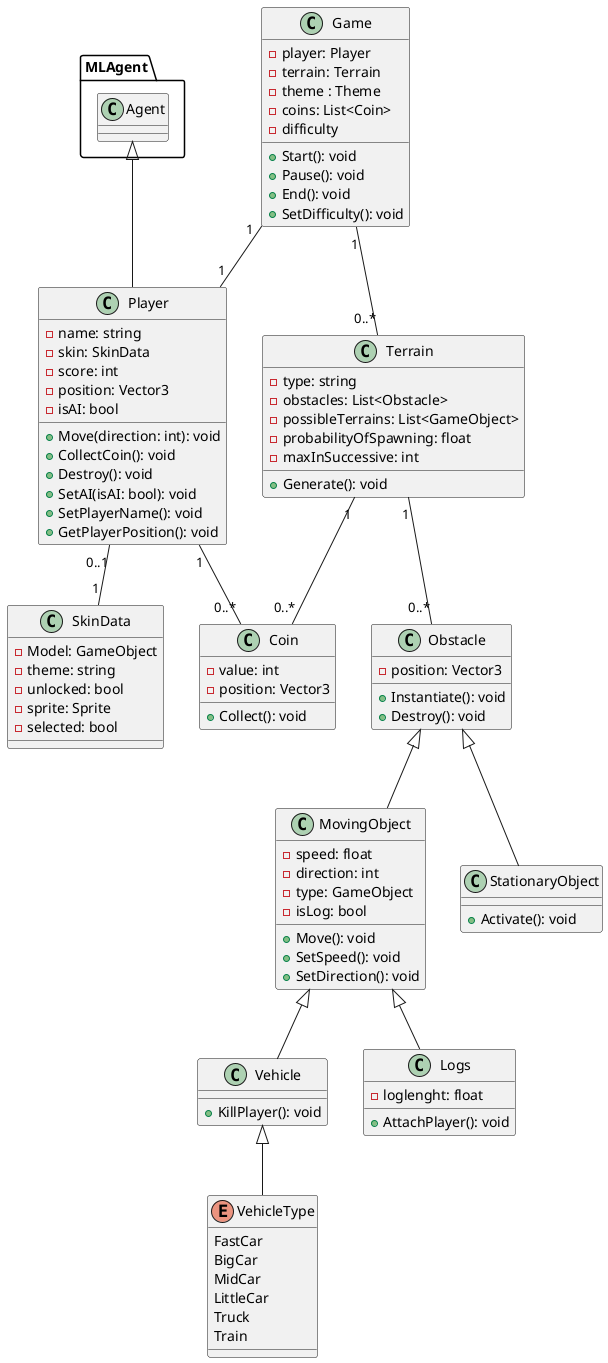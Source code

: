 @startuml classDiagram
class Player extends MLAgent.Agent{
    -name: string
    -skin: SkinData
    -score: int
    -position: Vector3
    -isAI: bool
    +Move(direction: int): void
    +CollectCoin(): void
    +Destroy(): void
    +SetAI(isAI: bool): void
    +SetPlayerName(): void
    +GetPlayerPosition(): void
}

class SkinData{
    -Model: GameObject 
    -theme: string 
    -unlocked: bool 
    -sprite: Sprite 
    -selected: bool 
}

class Terrain {
    -type: string
    -obstacles: List<Obstacle>
    -possibleTerrains: List<GameObject>
    -probabilityOfSpawning: float
    -maxInSuccessive: int
    +Generate(): void
}

class Obstacle {
    -position: Vector3
    +Instantiate(): void
    +Destroy(): void
}

class MovingObject extends Obstacle{
    -speed: float
    -direction: int
    -type: GameObject
    -isLog: bool
    +Move(): void
    +SetSpeed(): void
    +SetDirection(): void
}

class Vehicle extends MovingObject {
    +KillPlayer(): void
}

enum VehicleType extends Vehicle {
    FastCar
    BigCar
    MidCar
    LittleCar
    Truck
    Train
}

class Logs extends MovingObject {
    -loglenght: float
    +AttachPlayer(): void
}

class StationaryObject extends Obstacle {
    +Activate(): void
}

class Coin {
    -value: int
    -position: Vector3
    +Collect(): void
}

class Game {
    -player: Player
    -terrain: Terrain
    -theme : Theme
    -coins: List<Coin>
    -difficulty
    +Start(): void
    +Pause(): void
    +End(): void
    +SetDifficulty(): void
}

Player "1" -- "0..*" Coin
Player "0..1" -- "1" SkinData
Terrain "1" -- "0..*" Obstacle
Game "1" -- "1" Player
Game "1" -- "0..*" Terrain
Terrain "1" -- "0..*" Coin
@enduml
